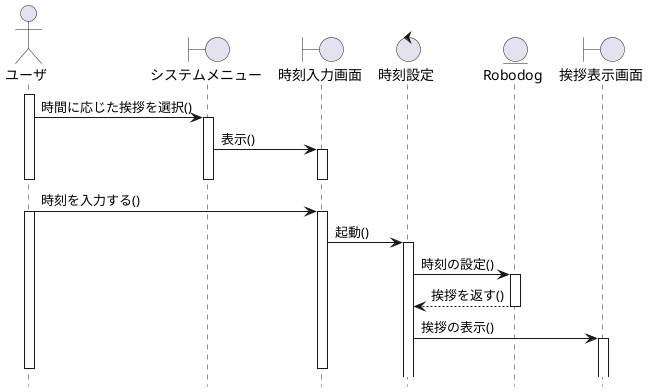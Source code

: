 @startuml
hide footbox

actor       ユーザ       as A
boundary    システムメニュー    as B1
boundary    時刻入力画面    as B2
control     時刻設定     as C
entity      Robodog      as E
boundary    挨拶表示画面    as B3

'時系列①
activate A
A -> B1: 時間に応じた挨拶を選択()
activate B1
B1 -> B2: 表示()
activate B2

deactivate B2
deactivate B1
deactivate A

'時系列②
A -> B2: 時刻を入力する()
activate A
activate B2
B2 -> C: 起動()
activate C
C -> E: 時刻の設定()
activate E
C <-- E: 挨拶を返す()
deactivate E
C -> B3: 挨拶の表示()
activate B3

deactivate B2
deactivate A
@enduml
